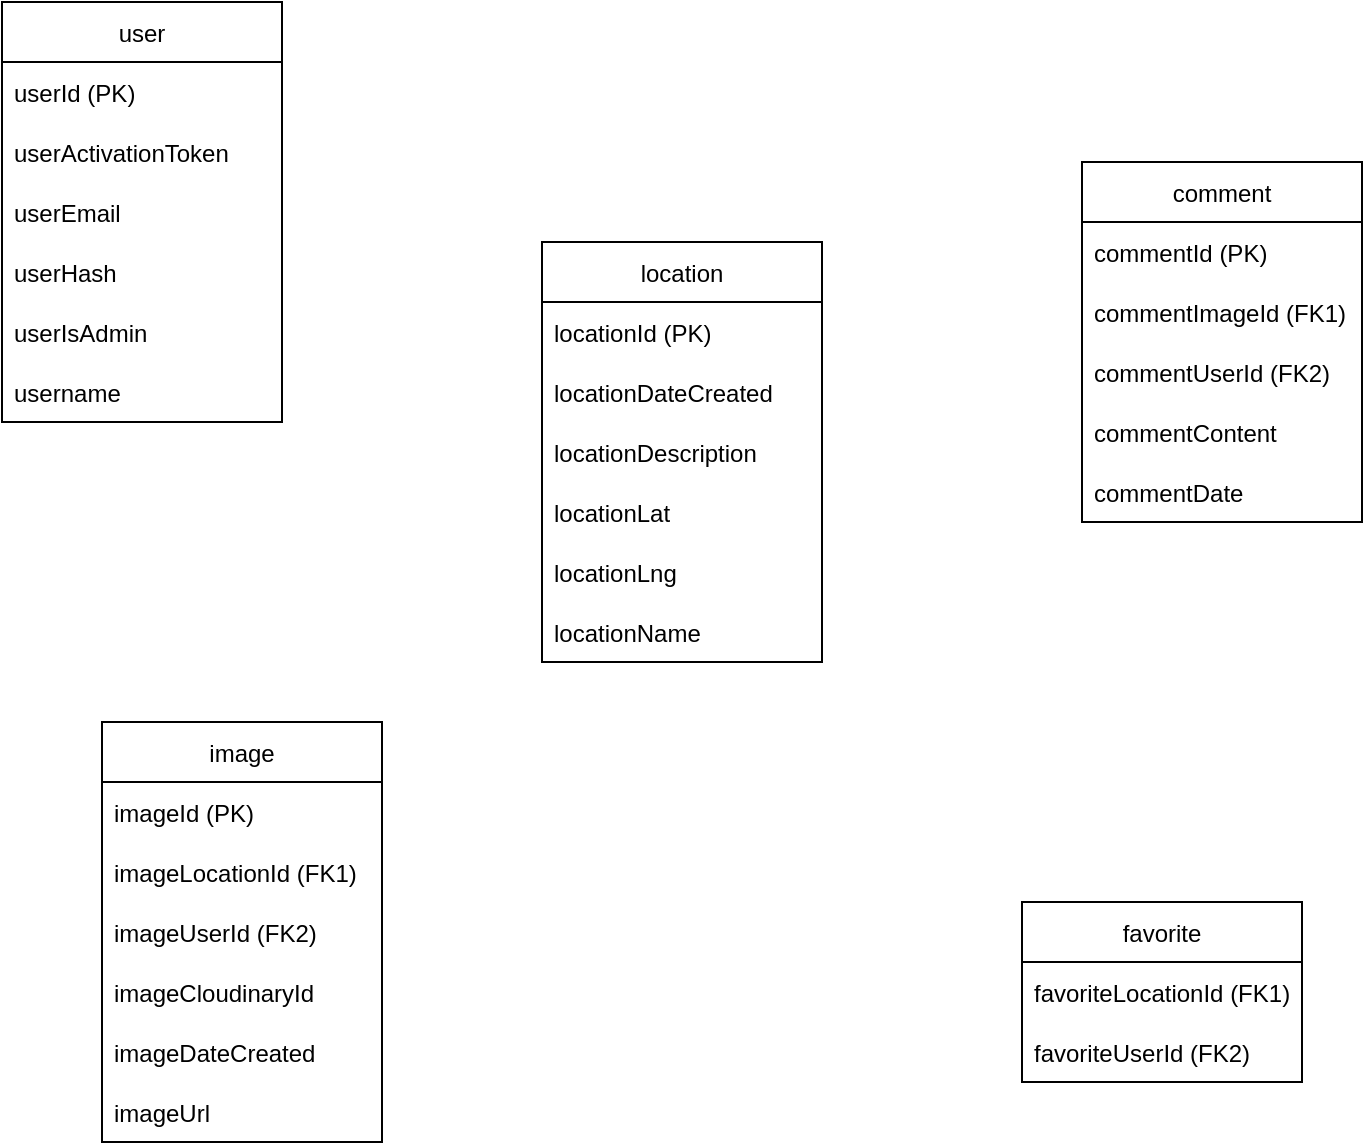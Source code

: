 <mxfile version="17.4.6" type="github">
  <diagram id="C5RBs43oDa-KdzZeNtuy" name="Page-1">
    <mxGraphModel dx="1422" dy="744" grid="1" gridSize="10" guides="1" tooltips="1" connect="1" arrows="1" fold="1" page="1" pageScale="1" pageWidth="827" pageHeight="1169" math="0" shadow="0">
      <root>
        <mxCell id="WIyWlLk6GJQsqaUBKTNV-0" />
        <mxCell id="WIyWlLk6GJQsqaUBKTNV-1" parent="WIyWlLk6GJQsqaUBKTNV-0" />
        <mxCell id="5akD1JSTmYAgI6ET5Aca-5" value="user" style="swimlane;fontStyle=0;childLayout=stackLayout;horizontal=1;startSize=30;horizontalStack=0;resizeParent=1;resizeParentMax=0;resizeLast=0;collapsible=1;marginBottom=0;" vertex="1" parent="WIyWlLk6GJQsqaUBKTNV-1">
          <mxGeometry x="30" y="20" width="140" height="210" as="geometry" />
        </mxCell>
        <mxCell id="5akD1JSTmYAgI6ET5Aca-6" value="userId (PK)" style="text;strokeColor=none;fillColor=none;align=left;verticalAlign=middle;spacingLeft=4;spacingRight=4;overflow=hidden;points=[[0,0.5],[1,0.5]];portConstraint=eastwest;rotatable=0;" vertex="1" parent="5akD1JSTmYAgI6ET5Aca-5">
          <mxGeometry y="30" width="140" height="30" as="geometry" />
        </mxCell>
        <mxCell id="5akD1JSTmYAgI6ET5Aca-7" value="userActivationToken" style="text;strokeColor=none;fillColor=none;align=left;verticalAlign=middle;spacingLeft=4;spacingRight=4;overflow=hidden;points=[[0,0.5],[1,0.5]];portConstraint=eastwest;rotatable=0;" vertex="1" parent="5akD1JSTmYAgI6ET5Aca-5">
          <mxGeometry y="60" width="140" height="30" as="geometry" />
        </mxCell>
        <mxCell id="5akD1JSTmYAgI6ET5Aca-9" value="userEmail" style="text;strokeColor=none;fillColor=none;align=left;verticalAlign=middle;spacingLeft=4;spacingRight=4;overflow=hidden;points=[[0,0.5],[1,0.5]];portConstraint=eastwest;rotatable=0;" vertex="1" parent="5akD1JSTmYAgI6ET5Aca-5">
          <mxGeometry y="90" width="140" height="30" as="geometry" />
        </mxCell>
        <mxCell id="5akD1JSTmYAgI6ET5Aca-10" value="userHash" style="text;strokeColor=none;fillColor=none;align=left;verticalAlign=middle;spacingLeft=4;spacingRight=4;overflow=hidden;points=[[0,0.5],[1,0.5]];portConstraint=eastwest;rotatable=0;" vertex="1" parent="5akD1JSTmYAgI6ET5Aca-5">
          <mxGeometry y="120" width="140" height="30" as="geometry" />
        </mxCell>
        <mxCell id="5akD1JSTmYAgI6ET5Aca-11" value="userIsAdmin" style="text;strokeColor=none;fillColor=none;align=left;verticalAlign=middle;spacingLeft=4;spacingRight=4;overflow=hidden;points=[[0,0.5],[1,0.5]];portConstraint=eastwest;rotatable=0;" vertex="1" parent="5akD1JSTmYAgI6ET5Aca-5">
          <mxGeometry y="150" width="140" height="30" as="geometry" />
        </mxCell>
        <mxCell id="5akD1JSTmYAgI6ET5Aca-12" value="username" style="text;strokeColor=none;fillColor=none;align=left;verticalAlign=middle;spacingLeft=4;spacingRight=4;overflow=hidden;points=[[0,0.5],[1,0.5]];portConstraint=eastwest;rotatable=0;" vertex="1" parent="5akD1JSTmYAgI6ET5Aca-5">
          <mxGeometry y="180" width="140" height="30" as="geometry" />
        </mxCell>
        <mxCell id="5akD1JSTmYAgI6ET5Aca-15" value="comment" style="swimlane;fontStyle=0;childLayout=stackLayout;horizontal=1;startSize=30;horizontalStack=0;resizeParent=1;resizeParentMax=0;resizeLast=0;collapsible=1;marginBottom=0;" vertex="1" parent="WIyWlLk6GJQsqaUBKTNV-1">
          <mxGeometry x="570" y="100" width="140" height="180" as="geometry" />
        </mxCell>
        <mxCell id="5akD1JSTmYAgI6ET5Aca-16" value="commentId (PK)" style="text;strokeColor=none;fillColor=none;align=left;verticalAlign=middle;spacingLeft=4;spacingRight=4;overflow=hidden;points=[[0,0.5],[1,0.5]];portConstraint=eastwest;rotatable=0;" vertex="1" parent="5akD1JSTmYAgI6ET5Aca-15">
          <mxGeometry y="30" width="140" height="30" as="geometry" />
        </mxCell>
        <mxCell id="5akD1JSTmYAgI6ET5Aca-17" value="commentImageId (FK1)" style="text;strokeColor=none;fillColor=none;align=left;verticalAlign=middle;spacingLeft=4;spacingRight=4;overflow=hidden;points=[[0,0.5],[1,0.5]];portConstraint=eastwest;rotatable=0;" vertex="1" parent="5akD1JSTmYAgI6ET5Aca-15">
          <mxGeometry y="60" width="140" height="30" as="geometry" />
        </mxCell>
        <mxCell id="5akD1JSTmYAgI6ET5Aca-18" value="commentUserId (FK2)" style="text;strokeColor=none;fillColor=none;align=left;verticalAlign=middle;spacingLeft=4;spacingRight=4;overflow=hidden;points=[[0,0.5],[1,0.5]];portConstraint=eastwest;rotatable=0;" vertex="1" parent="5akD1JSTmYAgI6ET5Aca-15">
          <mxGeometry y="90" width="140" height="30" as="geometry" />
        </mxCell>
        <mxCell id="5akD1JSTmYAgI6ET5Aca-26" value="commentContent" style="text;strokeColor=none;fillColor=none;align=left;verticalAlign=middle;spacingLeft=4;spacingRight=4;overflow=hidden;points=[[0,0.5],[1,0.5]];portConstraint=eastwest;rotatable=0;" vertex="1" parent="5akD1JSTmYAgI6ET5Aca-15">
          <mxGeometry y="120" width="140" height="30" as="geometry" />
        </mxCell>
        <mxCell id="5akD1JSTmYAgI6ET5Aca-27" value="commentDate" style="text;strokeColor=none;fillColor=none;align=left;verticalAlign=middle;spacingLeft=4;spacingRight=4;overflow=hidden;points=[[0,0.5],[1,0.5]];portConstraint=eastwest;rotatable=0;" vertex="1" parent="5akD1JSTmYAgI6ET5Aca-15">
          <mxGeometry y="150" width="140" height="30" as="geometry" />
        </mxCell>
        <mxCell id="5akD1JSTmYAgI6ET5Aca-19" value="location" style="swimlane;fontStyle=0;childLayout=stackLayout;horizontal=1;startSize=30;horizontalStack=0;resizeParent=1;resizeParentMax=0;resizeLast=0;collapsible=1;marginBottom=0;" vertex="1" parent="WIyWlLk6GJQsqaUBKTNV-1">
          <mxGeometry x="300" y="140" width="140" height="210" as="geometry" />
        </mxCell>
        <mxCell id="5akD1JSTmYAgI6ET5Aca-20" value="locationId (PK)" style="text;strokeColor=none;fillColor=none;align=left;verticalAlign=middle;spacingLeft=4;spacingRight=4;overflow=hidden;points=[[0,0.5],[1,0.5]];portConstraint=eastwest;rotatable=0;" vertex="1" parent="5akD1JSTmYAgI6ET5Aca-19">
          <mxGeometry y="30" width="140" height="30" as="geometry" />
        </mxCell>
        <mxCell id="5akD1JSTmYAgI6ET5Aca-21" value="locationDateCreated" style="text;strokeColor=none;fillColor=none;align=left;verticalAlign=middle;spacingLeft=4;spacingRight=4;overflow=hidden;points=[[0,0.5],[1,0.5]];portConstraint=eastwest;rotatable=0;" vertex="1" parent="5akD1JSTmYAgI6ET5Aca-19">
          <mxGeometry y="60" width="140" height="30" as="geometry" />
        </mxCell>
        <mxCell id="5akD1JSTmYAgI6ET5Aca-22" value="locationDescription" style="text;strokeColor=none;fillColor=none;align=left;verticalAlign=middle;spacingLeft=4;spacingRight=4;overflow=hidden;points=[[0,0.5],[1,0.5]];portConstraint=eastwest;rotatable=0;" vertex="1" parent="5akD1JSTmYAgI6ET5Aca-19">
          <mxGeometry y="90" width="140" height="30" as="geometry" />
        </mxCell>
        <mxCell id="5akD1JSTmYAgI6ET5Aca-23" value="locationLat" style="text;strokeColor=none;fillColor=none;align=left;verticalAlign=middle;spacingLeft=4;spacingRight=4;overflow=hidden;points=[[0,0.5],[1,0.5]];portConstraint=eastwest;rotatable=0;" vertex="1" parent="5akD1JSTmYAgI6ET5Aca-19">
          <mxGeometry y="120" width="140" height="30" as="geometry" />
        </mxCell>
        <mxCell id="5akD1JSTmYAgI6ET5Aca-24" value="locationLng" style="text;strokeColor=none;fillColor=none;align=left;verticalAlign=middle;spacingLeft=4;spacingRight=4;overflow=hidden;points=[[0,0.5],[1,0.5]];portConstraint=eastwest;rotatable=0;" vertex="1" parent="5akD1JSTmYAgI6ET5Aca-19">
          <mxGeometry y="150" width="140" height="30" as="geometry" />
        </mxCell>
        <mxCell id="5akD1JSTmYAgI6ET5Aca-25" value="locationName" style="text;strokeColor=none;fillColor=none;align=left;verticalAlign=middle;spacingLeft=4;spacingRight=4;overflow=hidden;points=[[0,0.5],[1,0.5]];portConstraint=eastwest;rotatable=0;" vertex="1" parent="5akD1JSTmYAgI6ET5Aca-19">
          <mxGeometry y="180" width="140" height="30" as="geometry" />
        </mxCell>
        <mxCell id="5akD1JSTmYAgI6ET5Aca-28" value="image" style="swimlane;fontStyle=0;childLayout=stackLayout;horizontal=1;startSize=30;horizontalStack=0;resizeParent=1;resizeParentMax=0;resizeLast=0;collapsible=1;marginBottom=0;" vertex="1" parent="WIyWlLk6GJQsqaUBKTNV-1">
          <mxGeometry x="80" y="380" width="140" height="210" as="geometry" />
        </mxCell>
        <mxCell id="5akD1JSTmYAgI6ET5Aca-29" value="imageId (PK)" style="text;strokeColor=none;fillColor=none;align=left;verticalAlign=middle;spacingLeft=4;spacingRight=4;overflow=hidden;points=[[0,0.5],[1,0.5]];portConstraint=eastwest;rotatable=0;" vertex="1" parent="5akD1JSTmYAgI6ET5Aca-28">
          <mxGeometry y="30" width="140" height="30" as="geometry" />
        </mxCell>
        <mxCell id="5akD1JSTmYAgI6ET5Aca-30" value="imageLocationId (FK1)" style="text;strokeColor=none;fillColor=none;align=left;verticalAlign=middle;spacingLeft=4;spacingRight=4;overflow=hidden;points=[[0,0.5],[1,0.5]];portConstraint=eastwest;rotatable=0;" vertex="1" parent="5akD1JSTmYAgI6ET5Aca-28">
          <mxGeometry y="60" width="140" height="30" as="geometry" />
        </mxCell>
        <mxCell id="5akD1JSTmYAgI6ET5Aca-31" value="imageUserId (FK2)" style="text;strokeColor=none;fillColor=none;align=left;verticalAlign=middle;spacingLeft=4;spacingRight=4;overflow=hidden;points=[[0,0.5],[1,0.5]];portConstraint=eastwest;rotatable=0;" vertex="1" parent="5akD1JSTmYAgI6ET5Aca-28">
          <mxGeometry y="90" width="140" height="30" as="geometry" />
        </mxCell>
        <mxCell id="5akD1JSTmYAgI6ET5Aca-33" value="imageCloudinaryId" style="text;strokeColor=none;fillColor=none;align=left;verticalAlign=middle;spacingLeft=4;spacingRight=4;overflow=hidden;points=[[0,0.5],[1,0.5]];portConstraint=eastwest;rotatable=0;" vertex="1" parent="5akD1JSTmYAgI6ET5Aca-28">
          <mxGeometry y="120" width="140" height="30" as="geometry" />
        </mxCell>
        <mxCell id="5akD1JSTmYAgI6ET5Aca-34" value="imageDateCreated" style="text;strokeColor=none;fillColor=none;align=left;verticalAlign=middle;spacingLeft=4;spacingRight=4;overflow=hidden;points=[[0,0.5],[1,0.5]];portConstraint=eastwest;rotatable=0;" vertex="1" parent="5akD1JSTmYAgI6ET5Aca-28">
          <mxGeometry y="150" width="140" height="30" as="geometry" />
        </mxCell>
        <mxCell id="5akD1JSTmYAgI6ET5Aca-35" value="imageUrl" style="text;strokeColor=none;fillColor=none;align=left;verticalAlign=middle;spacingLeft=4;spacingRight=4;overflow=hidden;points=[[0,0.5],[1,0.5]];portConstraint=eastwest;rotatable=0;" vertex="1" parent="5akD1JSTmYAgI6ET5Aca-28">
          <mxGeometry y="180" width="140" height="30" as="geometry" />
        </mxCell>
        <mxCell id="5akD1JSTmYAgI6ET5Aca-36" value="favorite" style="swimlane;fontStyle=0;childLayout=stackLayout;horizontal=1;startSize=30;horizontalStack=0;resizeParent=1;resizeParentMax=0;resizeLast=0;collapsible=1;marginBottom=0;" vertex="1" parent="WIyWlLk6GJQsqaUBKTNV-1">
          <mxGeometry x="540" y="470" width="140" height="90" as="geometry" />
        </mxCell>
        <mxCell id="5akD1JSTmYAgI6ET5Aca-37" value="favoriteLocationId (FK1)" style="text;strokeColor=none;fillColor=none;align=left;verticalAlign=middle;spacingLeft=4;spacingRight=4;overflow=hidden;points=[[0,0.5],[1,0.5]];portConstraint=eastwest;rotatable=0;" vertex="1" parent="5akD1JSTmYAgI6ET5Aca-36">
          <mxGeometry y="30" width="140" height="30" as="geometry" />
        </mxCell>
        <mxCell id="5akD1JSTmYAgI6ET5Aca-38" value="favoriteUserId (FK2)" style="text;strokeColor=none;fillColor=none;align=left;verticalAlign=middle;spacingLeft=4;spacingRight=4;overflow=hidden;points=[[0,0.5],[1,0.5]];portConstraint=eastwest;rotatable=0;" vertex="1" parent="5akD1JSTmYAgI6ET5Aca-36">
          <mxGeometry y="60" width="140" height="30" as="geometry" />
        </mxCell>
      </root>
    </mxGraphModel>
  </diagram>
</mxfile>
